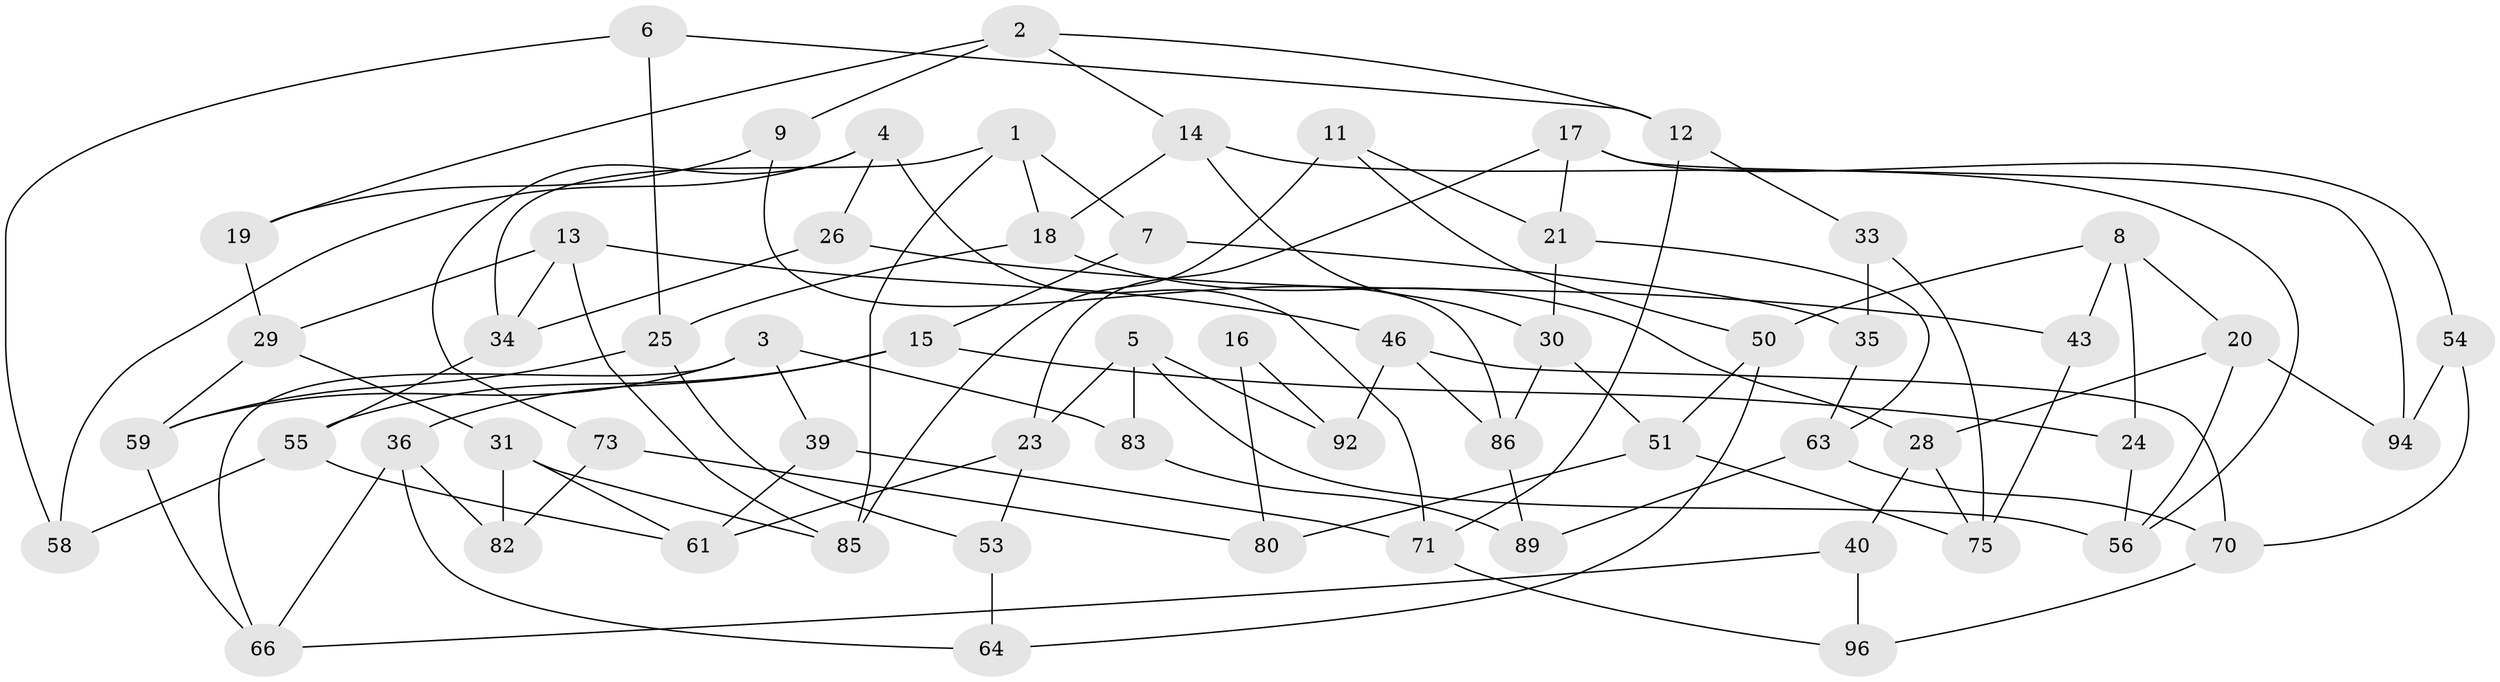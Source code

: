 // original degree distribution, {3: 1.0}
// Generated by graph-tools (version 1.1) at 2025/11/02/21/25 10:11:15]
// undirected, 61 vertices, 109 edges
graph export_dot {
graph [start="1"]
  node [color=gray90,style=filled];
  1 [super="+38"];
  2 [super="+67"];
  3 [super="+47"];
  4 [super="+45"];
  5 [super="+10"];
  6;
  7;
  8 [super="+49"];
  9;
  11;
  12 [super="+87"];
  13 [super="+42"];
  14 [super="+76"];
  15 [super="+32"];
  16;
  17 [super="+27"];
  18 [super="+22"];
  19;
  20 [super="+90"];
  21 [super="+62"];
  23 [super="+37"];
  24;
  25 [super="+52"];
  26;
  28 [super="+81"];
  29 [super="+84"];
  30 [super="+48"];
  31 [super="+41"];
  33 [super="+44"];
  34 [super="+74"];
  35 [super="+79"];
  36 [super="+100"];
  39;
  40;
  43;
  46 [super="+65"];
  50 [super="+68"];
  51 [super="+57"];
  53;
  54;
  55 [super="+60"];
  56 [super="+72"];
  58;
  59 [super="+88"];
  61 [super="+78"];
  63 [super="+95"];
  64;
  66 [super="+69"];
  70 [super="+98"];
  71 [super="+93"];
  73;
  75 [super="+77"];
  80 [super="+97"];
  82;
  83;
  85 [super="+99"];
  86 [super="+91"];
  89;
  92;
  94;
  96;
  1 -- 85;
  1 -- 7;
  1 -- 18;
  1 -- 34;
  2 -- 19;
  2 -- 9;
  2 -- 14;
  2 -- 12;
  3 -- 83;
  3 -- 59;
  3 -- 66;
  3 -- 39;
  4 -- 58;
  4 -- 71;
  4 -- 73;
  4 -- 26;
  5 -- 83;
  5 -- 56;
  5 -- 92;
  5 -- 23;
  6 -- 25;
  6 -- 58;
  6 -- 12;
  7 -- 35;
  7 -- 15;
  8 -- 24;
  8 -- 43;
  8 -- 20;
  8 -- 50;
  9 -- 19;
  9 -- 86;
  11 -- 21;
  11 -- 50;
  11 -- 85;
  12 -- 71;
  12 -- 33;
  13 -- 29;
  13 -- 85;
  13 -- 34;
  13 -- 46;
  14 -- 18;
  14 -- 30;
  14 -- 56;
  15 -- 36;
  15 -- 24;
  15 -- 55;
  16 -- 92;
  16 -- 80 [weight=2];
  17 -- 54;
  17 -- 21;
  17 -- 94;
  17 -- 23;
  18 -- 25;
  18 -- 28;
  19 -- 29;
  20 -- 94;
  20 -- 56;
  20 -- 28;
  21 -- 30;
  21 -- 63;
  23 -- 53;
  23 -- 61;
  24 -- 56;
  25 -- 59;
  25 -- 53;
  26 -- 43;
  26 -- 34;
  28 -- 75;
  28 -- 40;
  29 -- 59;
  29 -- 31;
  30 -- 51;
  30 -- 86;
  31 -- 61;
  31 -- 82;
  31 -- 85;
  33 -- 35 [weight=2];
  33 -- 75;
  34 -- 55;
  35 -- 63;
  36 -- 82;
  36 -- 64;
  36 -- 66;
  39 -- 71;
  39 -- 61;
  40 -- 66;
  40 -- 96;
  43 -- 75;
  46 -- 86;
  46 -- 92;
  46 -- 70;
  50 -- 64;
  50 -- 51;
  51 -- 80;
  51 -- 75;
  53 -- 64;
  54 -- 94;
  54 -- 70;
  55 -- 61;
  55 -- 58;
  59 -- 66;
  63 -- 89;
  63 -- 70;
  70 -- 96;
  71 -- 96;
  73 -- 82;
  73 -- 80;
  83 -- 89;
  86 -- 89;
}
